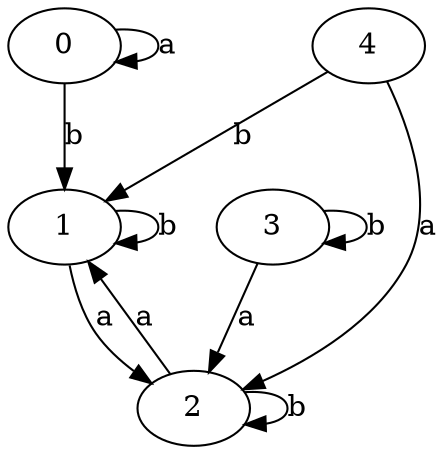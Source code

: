 digraph {
 ranksep=0.5;
 d2tdocpreamble = "\usetikzlibrary{automata}";
 d2tfigpreamble = "\tikzstyle{every state}= [ draw=blue!50,very thick,fill=blue!20]  \tikzstyle{auto}= [fill=white]";
 node [style="state"];
 edge [lblstyle="auto",topath="bend right", len=4  ]
  "0" [label="0",];
  "1" [label="1",];
  "2" [label="2",];
  "3" [label="3",style = "state, initial, accepting"];
  "4" [label="4",];
  "0" -> "0" [label="a",topath="loop above"];
  "0" -> "1" [label="b"];
  "1" -> "1" [label="b",topath="loop above"];
  "1" -> "2" [label="a"];
  "2" -> "1" [label="a"];
  "2" -> "2" [label="b",topath="loop above"];
  "3" -> "2" [label="a"];
  "3" -> "3" [label="b",topath="loop above"];
  "4" -> "1" [label="b"];
  "4" -> "2" [label="a"];
}